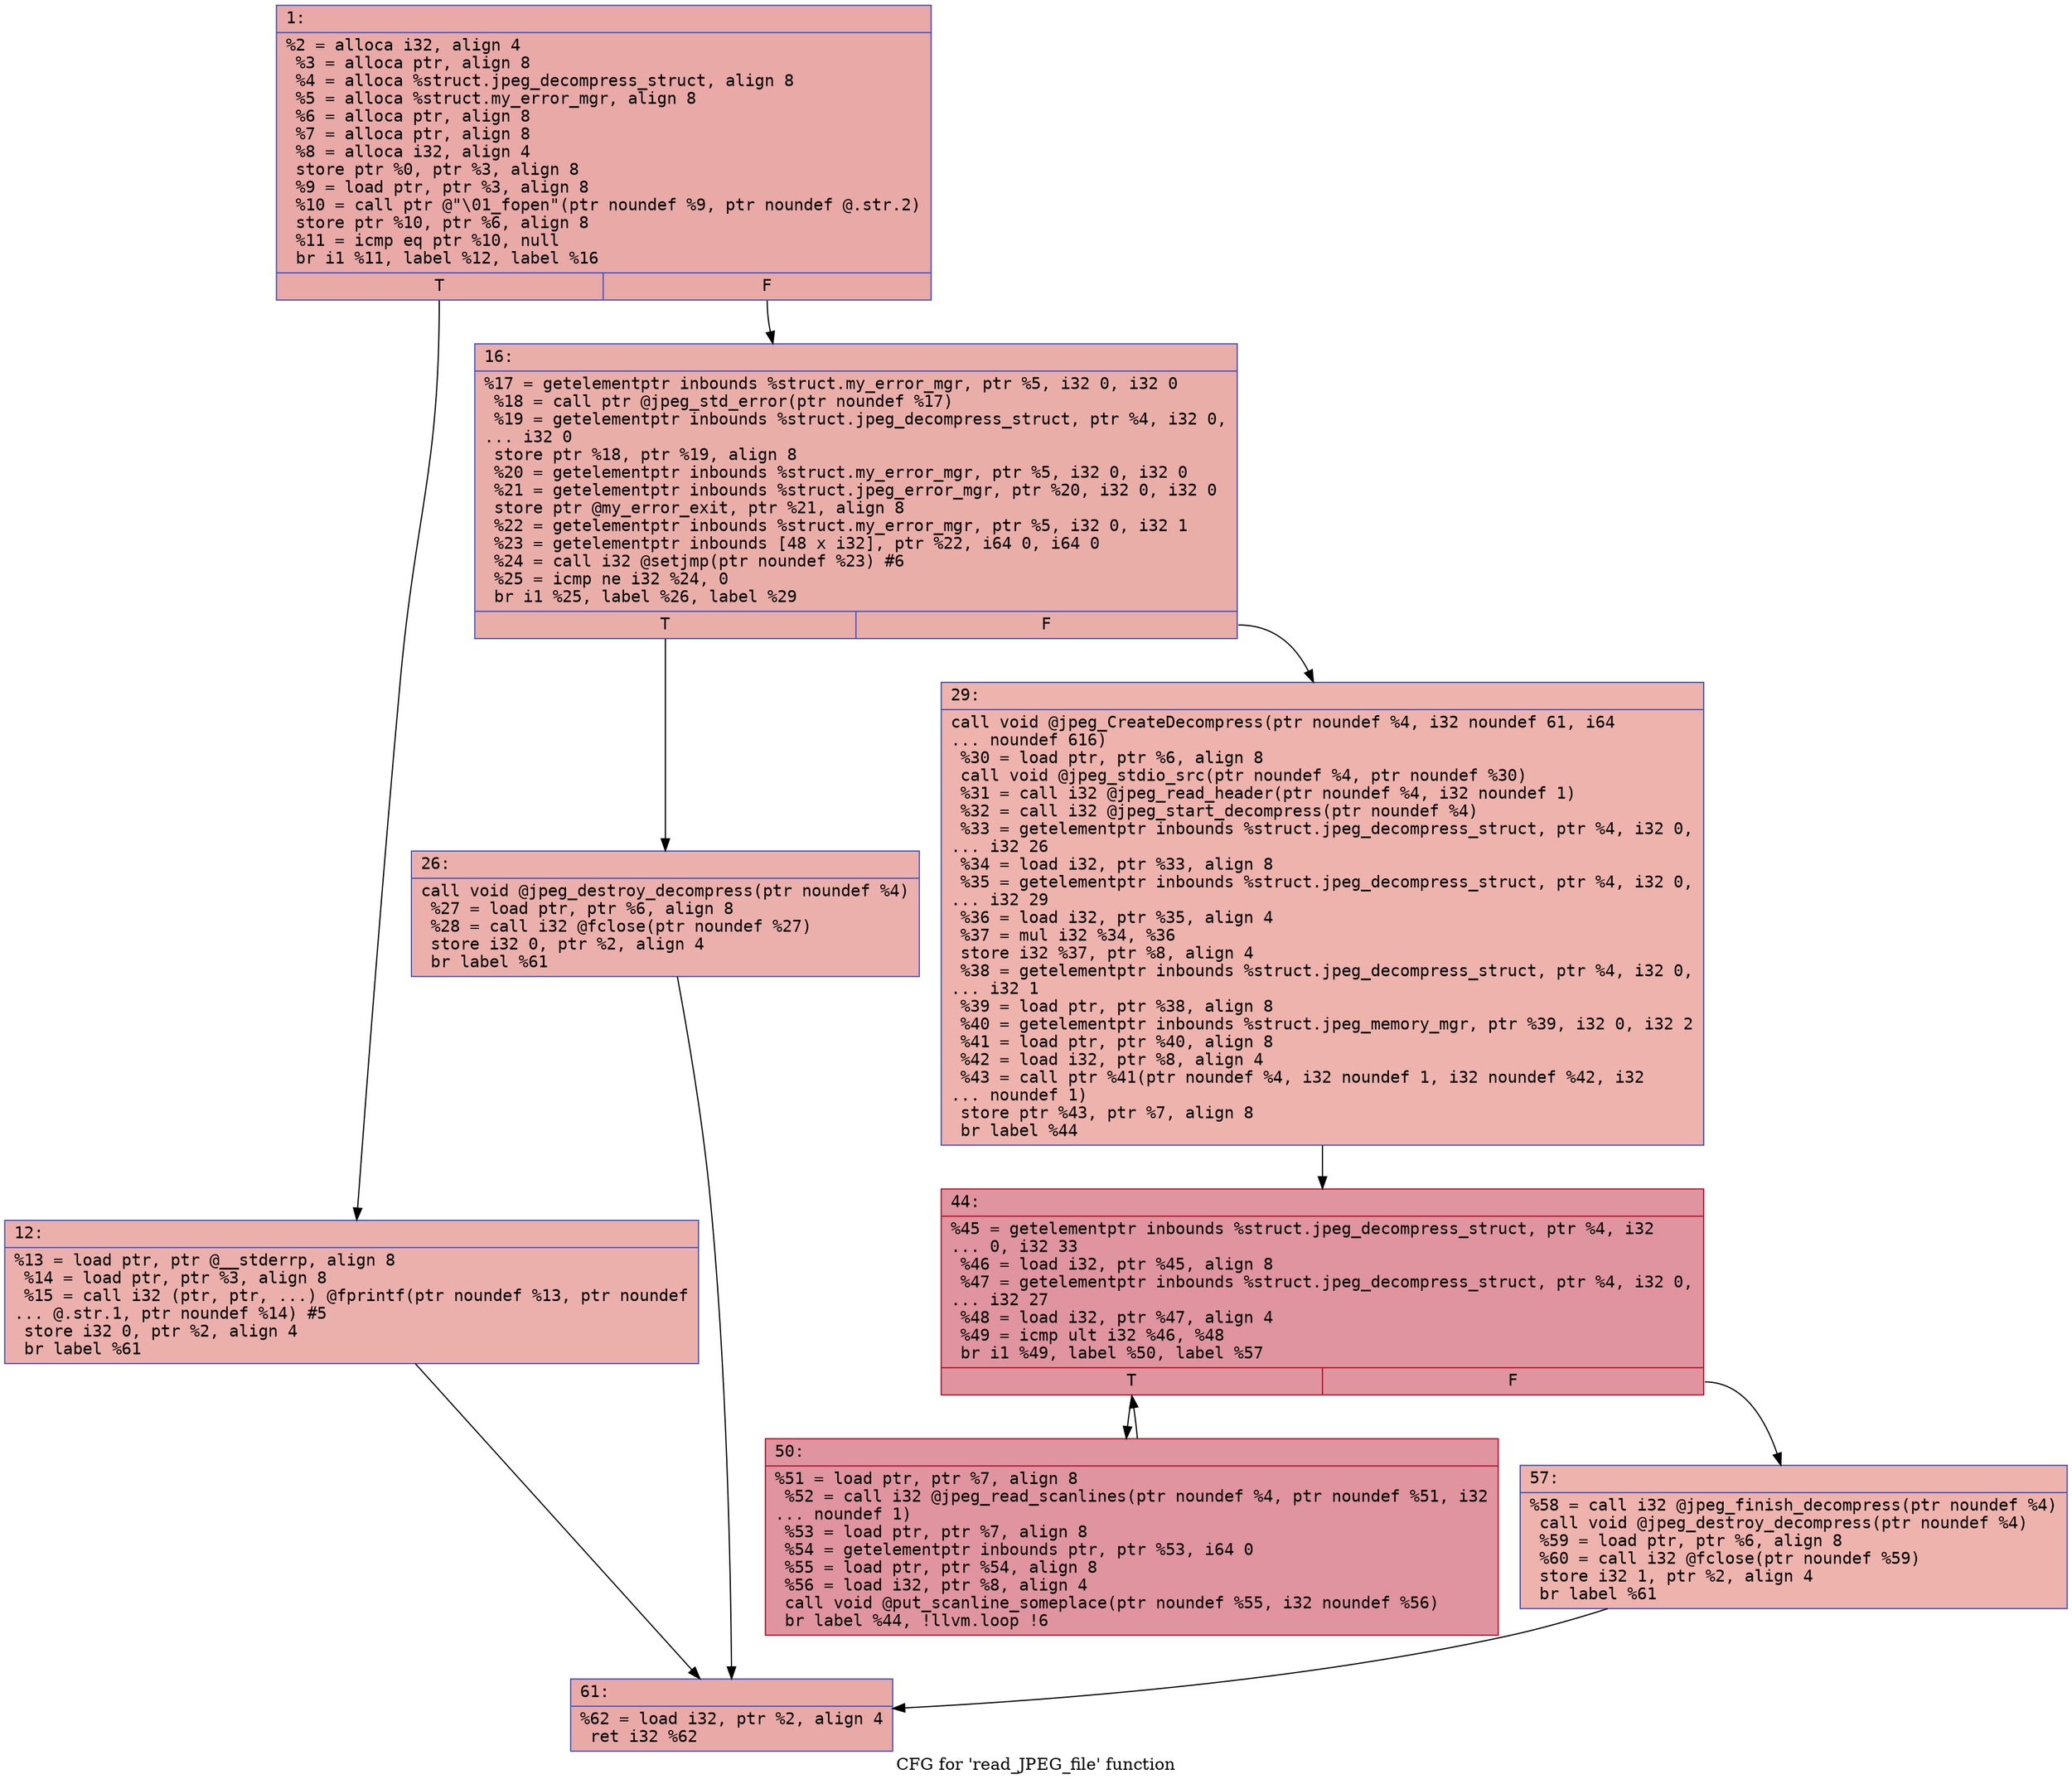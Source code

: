 digraph "CFG for 'read_JPEG_file' function" {
	label="CFG for 'read_JPEG_file' function";

	Node0x600003b6e4e0 [shape=record,color="#3d50c3ff", style=filled, fillcolor="#ca3b3770" fontname="Courier",label="{1:\l|  %2 = alloca i32, align 4\l  %3 = alloca ptr, align 8\l  %4 = alloca %struct.jpeg_decompress_struct, align 8\l  %5 = alloca %struct.my_error_mgr, align 8\l  %6 = alloca ptr, align 8\l  %7 = alloca ptr, align 8\l  %8 = alloca i32, align 4\l  store ptr %0, ptr %3, align 8\l  %9 = load ptr, ptr %3, align 8\l  %10 = call ptr @\"\\01_fopen\"(ptr noundef %9, ptr noundef @.str.2)\l  store ptr %10, ptr %6, align 8\l  %11 = icmp eq ptr %10, null\l  br i1 %11, label %12, label %16\l|{<s0>T|<s1>F}}"];
	Node0x600003b6e4e0:s0 -> Node0x600003b6e530[tooltip="1 -> 12\nProbability 37.50%" ];
	Node0x600003b6e4e0:s1 -> Node0x600003b6e580[tooltip="1 -> 16\nProbability 62.50%" ];
	Node0x600003b6e530 [shape=record,color="#3d50c3ff", style=filled, fillcolor="#d24b4070" fontname="Courier",label="{12:\l|  %13 = load ptr, ptr @__stderrp, align 8\l  %14 = load ptr, ptr %3, align 8\l  %15 = call i32 (ptr, ptr, ...) @fprintf(ptr noundef %13, ptr noundef\l... @.str.1, ptr noundef %14) #5\l  store i32 0, ptr %2, align 4\l  br label %61\l}"];
	Node0x600003b6e530 -> Node0x600003b6e760[tooltip="12 -> 61\nProbability 100.00%" ];
	Node0x600003b6e580 [shape=record,color="#3d50c3ff", style=filled, fillcolor="#d0473d70" fontname="Courier",label="{16:\l|  %17 = getelementptr inbounds %struct.my_error_mgr, ptr %5, i32 0, i32 0\l  %18 = call ptr @jpeg_std_error(ptr noundef %17)\l  %19 = getelementptr inbounds %struct.jpeg_decompress_struct, ptr %4, i32 0,\l... i32 0\l  store ptr %18, ptr %19, align 8\l  %20 = getelementptr inbounds %struct.my_error_mgr, ptr %5, i32 0, i32 0\l  %21 = getelementptr inbounds %struct.jpeg_error_mgr, ptr %20, i32 0, i32 0\l  store ptr @my_error_exit, ptr %21, align 8\l  %22 = getelementptr inbounds %struct.my_error_mgr, ptr %5, i32 0, i32 1\l  %23 = getelementptr inbounds [48 x i32], ptr %22, i64 0, i64 0\l  %24 = call i32 @setjmp(ptr noundef %23) #6\l  %25 = icmp ne i32 %24, 0\l  br i1 %25, label %26, label %29\l|{<s0>T|<s1>F}}"];
	Node0x600003b6e580:s0 -> Node0x600003b6e5d0[tooltip="16 -> 26\nProbability 62.50%" ];
	Node0x600003b6e580:s1 -> Node0x600003b6e620[tooltip="16 -> 29\nProbability 37.50%" ];
	Node0x600003b6e5d0 [shape=record,color="#3d50c3ff", style=filled, fillcolor="#d24b4070" fontname="Courier",label="{26:\l|  call void @jpeg_destroy_decompress(ptr noundef %4)\l  %27 = load ptr, ptr %6, align 8\l  %28 = call i32 @fclose(ptr noundef %27)\l  store i32 0, ptr %2, align 4\l  br label %61\l}"];
	Node0x600003b6e5d0 -> Node0x600003b6e760[tooltip="26 -> 61\nProbability 100.00%" ];
	Node0x600003b6e620 [shape=record,color="#3d50c3ff", style=filled, fillcolor="#d6524470" fontname="Courier",label="{29:\l|  call void @jpeg_CreateDecompress(ptr noundef %4, i32 noundef 61, i64\l... noundef 616)\l  %30 = load ptr, ptr %6, align 8\l  call void @jpeg_stdio_src(ptr noundef %4, ptr noundef %30)\l  %31 = call i32 @jpeg_read_header(ptr noundef %4, i32 noundef 1)\l  %32 = call i32 @jpeg_start_decompress(ptr noundef %4)\l  %33 = getelementptr inbounds %struct.jpeg_decompress_struct, ptr %4, i32 0,\l... i32 26\l  %34 = load i32, ptr %33, align 8\l  %35 = getelementptr inbounds %struct.jpeg_decompress_struct, ptr %4, i32 0,\l... i32 29\l  %36 = load i32, ptr %35, align 4\l  %37 = mul i32 %34, %36\l  store i32 %37, ptr %8, align 4\l  %38 = getelementptr inbounds %struct.jpeg_decompress_struct, ptr %4, i32 0,\l... i32 1\l  %39 = load ptr, ptr %38, align 8\l  %40 = getelementptr inbounds %struct.jpeg_memory_mgr, ptr %39, i32 0, i32 2\l  %41 = load ptr, ptr %40, align 8\l  %42 = load i32, ptr %8, align 4\l  %43 = call ptr %41(ptr noundef %4, i32 noundef 1, i32 noundef %42, i32\l... noundef 1)\l  store ptr %43, ptr %7, align 8\l  br label %44\l}"];
	Node0x600003b6e620 -> Node0x600003b6e670[tooltip="29 -> 44\nProbability 100.00%" ];
	Node0x600003b6e670 [shape=record,color="#b70d28ff", style=filled, fillcolor="#b70d2870" fontname="Courier",label="{44:\l|  %45 = getelementptr inbounds %struct.jpeg_decompress_struct, ptr %4, i32\l... 0, i32 33\l  %46 = load i32, ptr %45, align 8\l  %47 = getelementptr inbounds %struct.jpeg_decompress_struct, ptr %4, i32 0,\l... i32 27\l  %48 = load i32, ptr %47, align 4\l  %49 = icmp ult i32 %46, %48\l  br i1 %49, label %50, label %57\l|{<s0>T|<s1>F}}"];
	Node0x600003b6e670:s0 -> Node0x600003b6e6c0[tooltip="44 -> 50\nProbability 96.88%" ];
	Node0x600003b6e670:s1 -> Node0x600003b6e710[tooltip="44 -> 57\nProbability 3.12%" ];
	Node0x600003b6e6c0 [shape=record,color="#b70d28ff", style=filled, fillcolor="#b70d2870" fontname="Courier",label="{50:\l|  %51 = load ptr, ptr %7, align 8\l  %52 = call i32 @jpeg_read_scanlines(ptr noundef %4, ptr noundef %51, i32\l... noundef 1)\l  %53 = load ptr, ptr %7, align 8\l  %54 = getelementptr inbounds ptr, ptr %53, i64 0\l  %55 = load ptr, ptr %54, align 8\l  %56 = load i32, ptr %8, align 4\l  call void @put_scanline_someplace(ptr noundef %55, i32 noundef %56)\l  br label %44, !llvm.loop !6\l}"];
	Node0x600003b6e6c0 -> Node0x600003b6e670[tooltip="50 -> 44\nProbability 100.00%" ];
	Node0x600003b6e710 [shape=record,color="#3d50c3ff", style=filled, fillcolor="#d6524470" fontname="Courier",label="{57:\l|  %58 = call i32 @jpeg_finish_decompress(ptr noundef %4)\l  call void @jpeg_destroy_decompress(ptr noundef %4)\l  %59 = load ptr, ptr %6, align 8\l  %60 = call i32 @fclose(ptr noundef %59)\l  store i32 1, ptr %2, align 4\l  br label %61\l}"];
	Node0x600003b6e710 -> Node0x600003b6e760[tooltip="57 -> 61\nProbability 100.00%" ];
	Node0x600003b6e760 [shape=record,color="#3d50c3ff", style=filled, fillcolor="#ca3b3770" fontname="Courier",label="{61:\l|  %62 = load i32, ptr %2, align 4\l  ret i32 %62\l}"];
}
